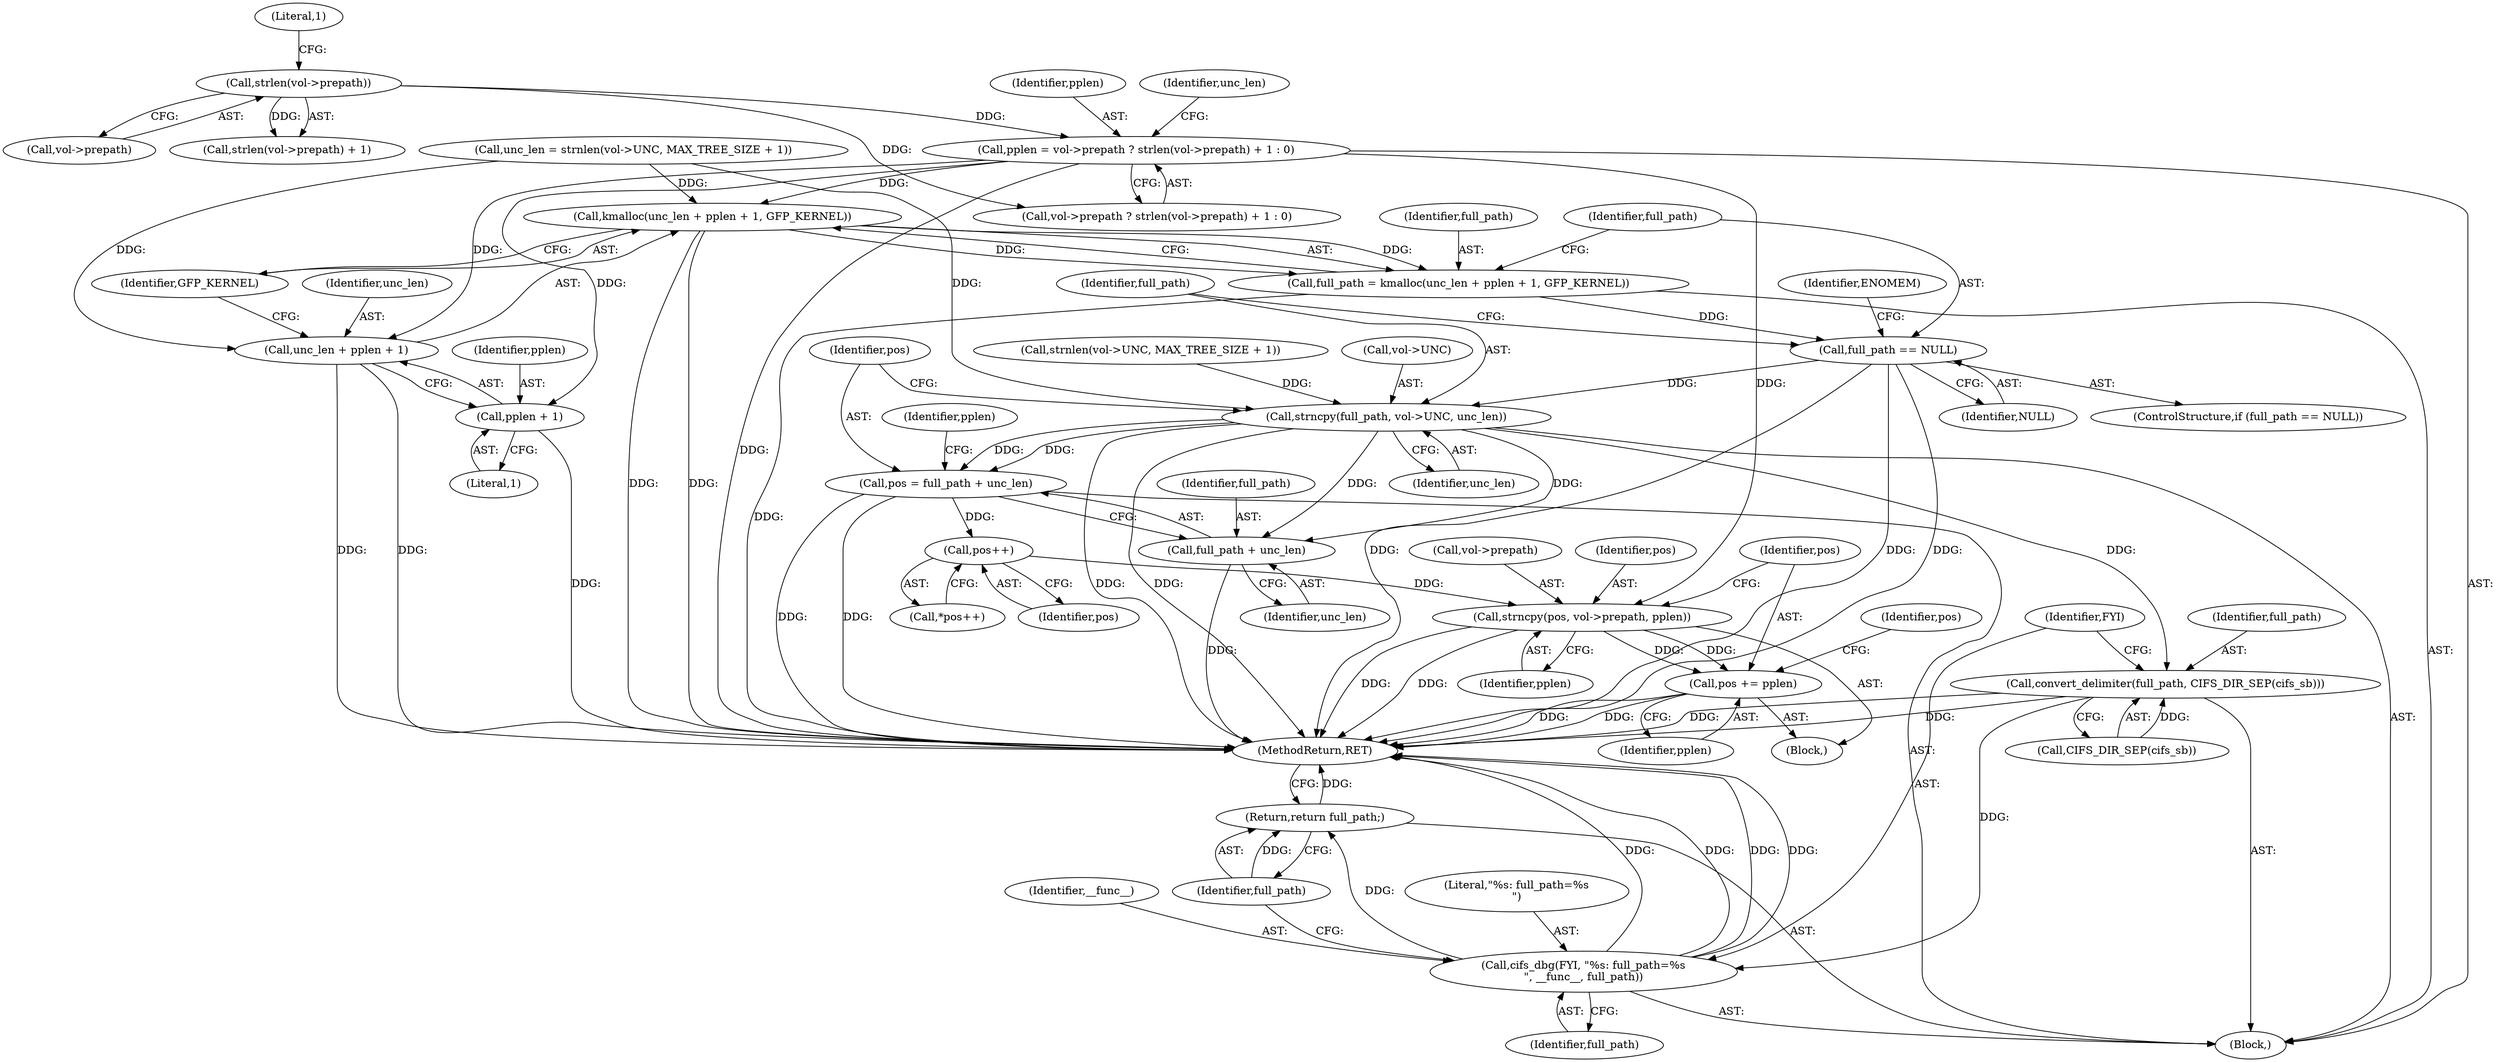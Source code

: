 digraph "1_linux_1fc29bacedeabb278080e31bb9c1ecb49f143c3b@API" {
"1000108" [label="(Call,pplen = vol->prepath ? strlen(vol->prepath) + 1 : 0)"];
"1000115" [label="(Call,strlen(vol->prepath))"];
"1000133" [label="(Call,kmalloc(unc_len + pplen + 1, GFP_KERNEL))"];
"1000131" [label="(Call,full_path = kmalloc(unc_len + pplen + 1, GFP_KERNEL))"];
"1000141" [label="(Call,full_path == NULL)"];
"1000148" [label="(Call,strncpy(full_path, vol->UNC, unc_len))"];
"1000154" [label="(Call,pos = full_path + unc_len)"];
"1000164" [label="(Call,pos++)"];
"1000168" [label="(Call,strncpy(pos, vol->prepath, pplen))"];
"1000174" [label="(Call,pos += pplen)"];
"1000156" [label="(Call,full_path + unc_len)"];
"1000181" [label="(Call,convert_delimiter(full_path, CIFS_DIR_SEP(cifs_sb)))"];
"1000185" [label="(Call,cifs_dbg(FYI, \"%s: full_path=%s\n\", __func__, full_path))"];
"1000190" [label="(Return,return full_path;)"];
"1000134" [label="(Call,unc_len + pplen + 1)"];
"1000136" [label="(Call,pplen + 1)"];
"1000139" [label="(Identifier,GFP_KERNEL)"];
"1000182" [label="(Identifier,full_path)"];
"1000188" [label="(Identifier,__func__)"];
"1000175" [label="(Identifier,pos)"];
"1000122" [label="(Call,unc_len = strnlen(vol->UNC, MAX_TREE_SIZE + 1))"];
"1000186" [label="(Identifier,FYI)"];
"1000191" [label="(Identifier,full_path)"];
"1000143" [label="(Identifier,NULL)"];
"1000137" [label="(Identifier,pplen)"];
"1000155" [label="(Identifier,pos)"];
"1000157" [label="(Identifier,full_path)"];
"1000104" [label="(Block,)"];
"1000109" [label="(Identifier,pplen)"];
"1000141" [label="(Call,full_path == NULL)"];
"1000140" [label="(ControlStructure,if (full_path == NULL))"];
"1000165" [label="(Identifier,pos)"];
"1000110" [label="(Call,vol->prepath ? strlen(vol->prepath) + 1 : 0)"];
"1000189" [label="(Identifier,full_path)"];
"1000190" [label="(Return,return full_path;)"];
"1000161" [label="(Block,)"];
"1000142" [label="(Identifier,full_path)"];
"1000156" [label="(Call,full_path + unc_len)"];
"1000119" [label="(Literal,1)"];
"1000164" [label="(Call,pos++)"];
"1000136" [label="(Call,pplen + 1)"];
"1000148" [label="(Call,strncpy(full_path, vol->UNC, unc_len))"];
"1000108" [label="(Call,pplen = vol->prepath ? strlen(vol->prepath) + 1 : 0)"];
"1000147" [label="(Identifier,ENOMEM)"];
"1000160" [label="(Identifier,pplen)"];
"1000169" [label="(Identifier,pos)"];
"1000135" [label="(Identifier,unc_len)"];
"1000138" [label="(Literal,1)"];
"1000124" [label="(Call,strnlen(vol->UNC, MAX_TREE_SIZE + 1))"];
"1000183" [label="(Call,CIFS_DIR_SEP(cifs_sb))"];
"1000153" [label="(Identifier,unc_len)"];
"1000133" [label="(Call,kmalloc(unc_len + pplen + 1, GFP_KERNEL))"];
"1000131" [label="(Call,full_path = kmalloc(unc_len + pplen + 1, GFP_KERNEL))"];
"1000187" [label="(Literal,\"%s: full_path=%s\n\")"];
"1000168" [label="(Call,strncpy(pos, vol->prepath, pplen))"];
"1000163" [label="(Call,*pos++)"];
"1000149" [label="(Identifier,full_path)"];
"1000116" [label="(Call,vol->prepath)"];
"1000115" [label="(Call,strlen(vol->prepath))"];
"1000154" [label="(Call,pos = full_path + unc_len)"];
"1000179" [label="(Identifier,pos)"];
"1000176" [label="(Identifier,pplen)"];
"1000134" [label="(Call,unc_len + pplen + 1)"];
"1000192" [label="(MethodReturn,RET)"];
"1000114" [label="(Call,strlen(vol->prepath) + 1)"];
"1000132" [label="(Identifier,full_path)"];
"1000170" [label="(Call,vol->prepath)"];
"1000174" [label="(Call,pos += pplen)"];
"1000173" [label="(Identifier,pplen)"];
"1000150" [label="(Call,vol->UNC)"];
"1000158" [label="(Identifier,unc_len)"];
"1000185" [label="(Call,cifs_dbg(FYI, \"%s: full_path=%s\n\", __func__, full_path))"];
"1000123" [label="(Identifier,unc_len)"];
"1000181" [label="(Call,convert_delimiter(full_path, CIFS_DIR_SEP(cifs_sb)))"];
"1000108" -> "1000104"  [label="AST: "];
"1000108" -> "1000110"  [label="CFG: "];
"1000109" -> "1000108"  [label="AST: "];
"1000110" -> "1000108"  [label="AST: "];
"1000123" -> "1000108"  [label="CFG: "];
"1000108" -> "1000192"  [label="DDG: "];
"1000115" -> "1000108"  [label="DDG: "];
"1000108" -> "1000133"  [label="DDG: "];
"1000108" -> "1000134"  [label="DDG: "];
"1000108" -> "1000136"  [label="DDG: "];
"1000108" -> "1000168"  [label="DDG: "];
"1000115" -> "1000114"  [label="AST: "];
"1000115" -> "1000116"  [label="CFG: "];
"1000116" -> "1000115"  [label="AST: "];
"1000119" -> "1000115"  [label="CFG: "];
"1000115" -> "1000110"  [label="DDG: "];
"1000115" -> "1000114"  [label="DDG: "];
"1000133" -> "1000131"  [label="AST: "];
"1000133" -> "1000139"  [label="CFG: "];
"1000134" -> "1000133"  [label="AST: "];
"1000139" -> "1000133"  [label="AST: "];
"1000131" -> "1000133"  [label="CFG: "];
"1000133" -> "1000192"  [label="DDG: "];
"1000133" -> "1000192"  [label="DDG: "];
"1000133" -> "1000131"  [label="DDG: "];
"1000133" -> "1000131"  [label="DDG: "];
"1000122" -> "1000133"  [label="DDG: "];
"1000131" -> "1000104"  [label="AST: "];
"1000132" -> "1000131"  [label="AST: "];
"1000142" -> "1000131"  [label="CFG: "];
"1000131" -> "1000192"  [label="DDG: "];
"1000131" -> "1000141"  [label="DDG: "];
"1000141" -> "1000140"  [label="AST: "];
"1000141" -> "1000143"  [label="CFG: "];
"1000142" -> "1000141"  [label="AST: "];
"1000143" -> "1000141"  [label="AST: "];
"1000147" -> "1000141"  [label="CFG: "];
"1000149" -> "1000141"  [label="CFG: "];
"1000141" -> "1000192"  [label="DDG: "];
"1000141" -> "1000192"  [label="DDG: "];
"1000141" -> "1000192"  [label="DDG: "];
"1000141" -> "1000148"  [label="DDG: "];
"1000148" -> "1000104"  [label="AST: "];
"1000148" -> "1000153"  [label="CFG: "];
"1000149" -> "1000148"  [label="AST: "];
"1000150" -> "1000148"  [label="AST: "];
"1000153" -> "1000148"  [label="AST: "];
"1000155" -> "1000148"  [label="CFG: "];
"1000148" -> "1000192"  [label="DDG: "];
"1000148" -> "1000192"  [label="DDG: "];
"1000124" -> "1000148"  [label="DDG: "];
"1000122" -> "1000148"  [label="DDG: "];
"1000148" -> "1000154"  [label="DDG: "];
"1000148" -> "1000154"  [label="DDG: "];
"1000148" -> "1000156"  [label="DDG: "];
"1000148" -> "1000156"  [label="DDG: "];
"1000148" -> "1000181"  [label="DDG: "];
"1000154" -> "1000104"  [label="AST: "];
"1000154" -> "1000156"  [label="CFG: "];
"1000155" -> "1000154"  [label="AST: "];
"1000156" -> "1000154"  [label="AST: "];
"1000160" -> "1000154"  [label="CFG: "];
"1000154" -> "1000192"  [label="DDG: "];
"1000154" -> "1000192"  [label="DDG: "];
"1000154" -> "1000164"  [label="DDG: "];
"1000164" -> "1000163"  [label="AST: "];
"1000164" -> "1000165"  [label="CFG: "];
"1000165" -> "1000164"  [label="AST: "];
"1000163" -> "1000164"  [label="CFG: "];
"1000164" -> "1000168"  [label="DDG: "];
"1000168" -> "1000161"  [label="AST: "];
"1000168" -> "1000173"  [label="CFG: "];
"1000169" -> "1000168"  [label="AST: "];
"1000170" -> "1000168"  [label="AST: "];
"1000173" -> "1000168"  [label="AST: "];
"1000175" -> "1000168"  [label="CFG: "];
"1000168" -> "1000192"  [label="DDG: "];
"1000168" -> "1000192"  [label="DDG: "];
"1000168" -> "1000174"  [label="DDG: "];
"1000168" -> "1000174"  [label="DDG: "];
"1000174" -> "1000161"  [label="AST: "];
"1000174" -> "1000176"  [label="CFG: "];
"1000175" -> "1000174"  [label="AST: "];
"1000176" -> "1000174"  [label="AST: "];
"1000179" -> "1000174"  [label="CFG: "];
"1000174" -> "1000192"  [label="DDG: "];
"1000174" -> "1000192"  [label="DDG: "];
"1000156" -> "1000158"  [label="CFG: "];
"1000157" -> "1000156"  [label="AST: "];
"1000158" -> "1000156"  [label="AST: "];
"1000156" -> "1000192"  [label="DDG: "];
"1000181" -> "1000104"  [label="AST: "];
"1000181" -> "1000183"  [label="CFG: "];
"1000182" -> "1000181"  [label="AST: "];
"1000183" -> "1000181"  [label="AST: "];
"1000186" -> "1000181"  [label="CFG: "];
"1000181" -> "1000192"  [label="DDG: "];
"1000181" -> "1000192"  [label="DDG: "];
"1000183" -> "1000181"  [label="DDG: "];
"1000181" -> "1000185"  [label="DDG: "];
"1000185" -> "1000104"  [label="AST: "];
"1000185" -> "1000189"  [label="CFG: "];
"1000186" -> "1000185"  [label="AST: "];
"1000187" -> "1000185"  [label="AST: "];
"1000188" -> "1000185"  [label="AST: "];
"1000189" -> "1000185"  [label="AST: "];
"1000191" -> "1000185"  [label="CFG: "];
"1000185" -> "1000192"  [label="DDG: "];
"1000185" -> "1000192"  [label="DDG: "];
"1000185" -> "1000192"  [label="DDG: "];
"1000185" -> "1000192"  [label="DDG: "];
"1000185" -> "1000190"  [label="DDG: "];
"1000190" -> "1000104"  [label="AST: "];
"1000190" -> "1000191"  [label="CFG: "];
"1000191" -> "1000190"  [label="AST: "];
"1000192" -> "1000190"  [label="CFG: "];
"1000190" -> "1000192"  [label="DDG: "];
"1000191" -> "1000190"  [label="DDG: "];
"1000134" -> "1000136"  [label="CFG: "];
"1000135" -> "1000134"  [label="AST: "];
"1000136" -> "1000134"  [label="AST: "];
"1000139" -> "1000134"  [label="CFG: "];
"1000134" -> "1000192"  [label="DDG: "];
"1000134" -> "1000192"  [label="DDG: "];
"1000122" -> "1000134"  [label="DDG: "];
"1000136" -> "1000138"  [label="CFG: "];
"1000137" -> "1000136"  [label="AST: "];
"1000138" -> "1000136"  [label="AST: "];
"1000136" -> "1000192"  [label="DDG: "];
}
